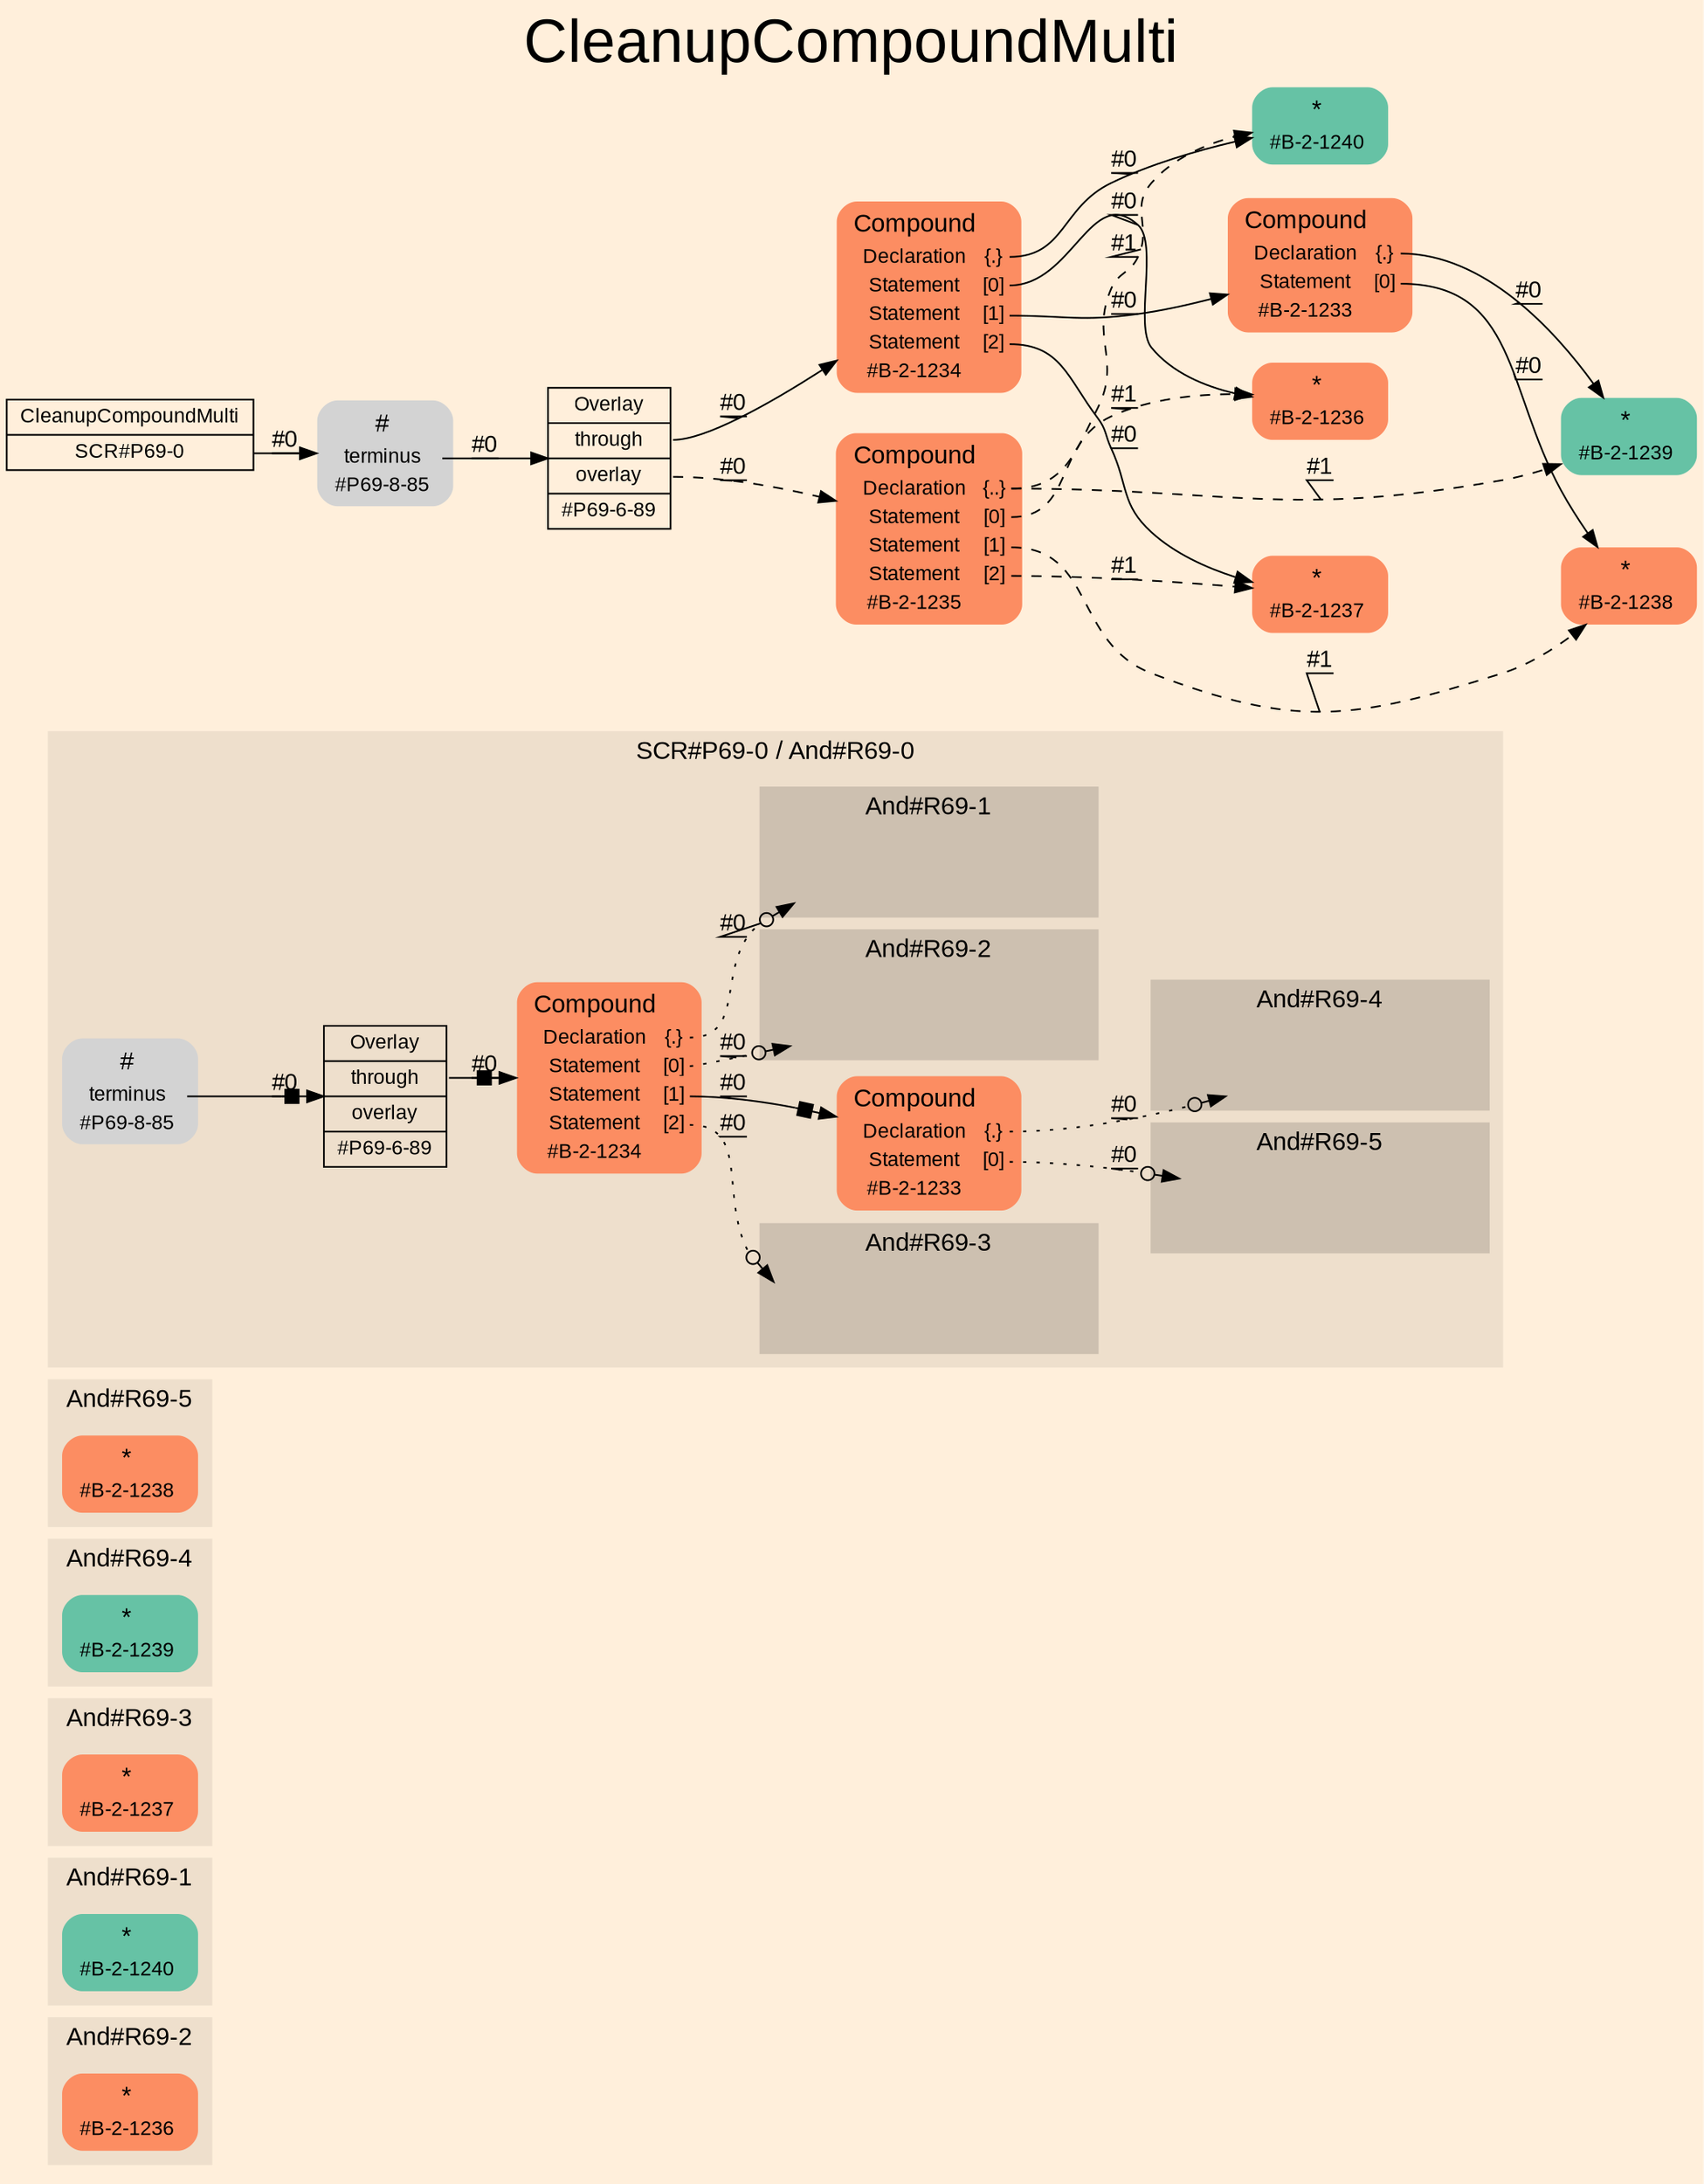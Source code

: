 digraph "CleanupCompoundMulti" {
label = "CleanupCompoundMulti"
labelloc = t
fontsize = "36"
graph [
    rankdir = "LR"
    ranksep = 0.3
    bgcolor = antiquewhite1
    color = black
    fontcolor = black
    fontname = "Arial"
];
node [
    fontname = "Arial"
];
edge [
    fontname = "Arial"
];

// -------------------- figure And#R69-2 --------------------
subgraph "clusterAnd#R69-2" {
    label = "And#R69-2"
    style = "filled"
    color = antiquewhite2
    fontsize = "15"
    "And#R69-2 / #B-2-1236" [
        shape = "plaintext"
        fillcolor = "/set28/2"
        label = <<TABLE BORDER="0" CELLBORDER="0" CELLSPACING="0">
         <TR><TD><FONT POINT-SIZE="15.0">*</FONT></TD><TD></TD></TR>
         <TR><TD>#B-2-1236</TD><TD PORT="port0"></TD></TR>
        </TABLE>>
        style = "rounded,filled"
        fontsize = "12"
    ];
    
}


// -------------------- figure And#R69-1 --------------------
subgraph "clusterAnd#R69-1" {
    label = "And#R69-1"
    style = "filled"
    color = antiquewhite2
    fontsize = "15"
    "And#R69-1 / #B-2-1240" [
        shape = "plaintext"
        fillcolor = "/set28/1"
        label = <<TABLE BORDER="0" CELLBORDER="0" CELLSPACING="0">
         <TR><TD><FONT POINT-SIZE="15.0">*</FONT></TD><TD></TD></TR>
         <TR><TD>#B-2-1240</TD><TD PORT="port0"></TD></TR>
        </TABLE>>
        style = "rounded,filled"
        fontsize = "12"
    ];
    
}


// -------------------- figure And#R69-3 --------------------
subgraph "clusterAnd#R69-3" {
    label = "And#R69-3"
    style = "filled"
    color = antiquewhite2
    fontsize = "15"
    "And#R69-3 / #B-2-1237" [
        shape = "plaintext"
        fillcolor = "/set28/2"
        label = <<TABLE BORDER="0" CELLBORDER="0" CELLSPACING="0">
         <TR><TD><FONT POINT-SIZE="15.0">*</FONT></TD><TD></TD></TR>
         <TR><TD>#B-2-1237</TD><TD PORT="port0"></TD></TR>
        </TABLE>>
        style = "rounded,filled"
        fontsize = "12"
    ];
    
}


// -------------------- figure And#R69-4 --------------------
subgraph "clusterAnd#R69-4" {
    label = "And#R69-4"
    style = "filled"
    color = antiquewhite2
    fontsize = "15"
    "And#R69-4 / #B-2-1239" [
        shape = "plaintext"
        fillcolor = "/set28/1"
        label = <<TABLE BORDER="0" CELLBORDER="0" CELLSPACING="0">
         <TR><TD><FONT POINT-SIZE="15.0">*</FONT></TD><TD></TD></TR>
         <TR><TD>#B-2-1239</TD><TD PORT="port0"></TD></TR>
        </TABLE>>
        style = "rounded,filled"
        fontsize = "12"
    ];
    
}


// -------------------- figure And#R69-5 --------------------
subgraph "clusterAnd#R69-5" {
    label = "And#R69-5"
    style = "filled"
    color = antiquewhite2
    fontsize = "15"
    "And#R69-5 / #B-2-1238" [
        shape = "plaintext"
        fillcolor = "/set28/2"
        label = <<TABLE BORDER="0" CELLBORDER="0" CELLSPACING="0">
         <TR><TD><FONT POINT-SIZE="15.0">*</FONT></TD><TD></TD></TR>
         <TR><TD>#B-2-1238</TD><TD PORT="port0"></TD></TR>
        </TABLE>>
        style = "rounded,filled"
        fontsize = "12"
    ];
    
}


// -------------------- figure And#R69-0 --------------------
subgraph "clusterAnd#R69-0" {
    label = "SCR#P69-0 / And#R69-0"
    style = "filled"
    color = antiquewhite2
    fontsize = "15"
    "And#R69-0 / #B-2-1233" [
        shape = "plaintext"
        fillcolor = "/set28/2"
        label = <<TABLE BORDER="0" CELLBORDER="0" CELLSPACING="0">
         <TR><TD><FONT POINT-SIZE="15.0">Compound</FONT></TD><TD></TD></TR>
         <TR><TD>Declaration</TD><TD PORT="port0">{.}</TD></TR>
         <TR><TD>Statement</TD><TD PORT="port1">[0]</TD></TR>
         <TR><TD>#B-2-1233</TD><TD PORT="port2"></TD></TR>
        </TABLE>>
        style = "rounded,filled"
        fontsize = "12"
    ];
    
    "And#R69-0 / #B-2-1234" [
        shape = "plaintext"
        fillcolor = "/set28/2"
        label = <<TABLE BORDER="0" CELLBORDER="0" CELLSPACING="0">
         <TR><TD><FONT POINT-SIZE="15.0">Compound</FONT></TD><TD></TD></TR>
         <TR><TD>Declaration</TD><TD PORT="port0">{.}</TD></TR>
         <TR><TD>Statement</TD><TD PORT="port1">[0]</TD></TR>
         <TR><TD>Statement</TD><TD PORT="port2">[1]</TD></TR>
         <TR><TD>Statement</TD><TD PORT="port3">[2]</TD></TR>
         <TR><TD>#B-2-1234</TD><TD PORT="port4"></TD></TR>
        </TABLE>>
        style = "rounded,filled"
        fontsize = "12"
    ];
    
    "And#R69-0 / #P69-8-85" [
        shape = "plaintext"
        label = <<TABLE BORDER="0" CELLBORDER="0" CELLSPACING="0">
         <TR><TD><FONT POINT-SIZE="15.0">#</FONT></TD><TD></TD></TR>
         <TR><TD>terminus</TD><TD PORT="port0"></TD></TR>
         <TR><TD>#P69-8-85</TD><TD PORT="port1"></TD></TR>
        </TABLE>>
        style = "rounded,filled"
        fontsize = "12"
    ];
    
    "And#R69-0 / #P69-6-89" [
        shape = "record"
        fillcolor = antiquewhite2
        label = "<fixed> Overlay | <port0> through | <port1> overlay | <port2> #P69-6-89"
        style = "filled"
        fontsize = "12"
        color = black
        fontcolor = black
    ];
    
    subgraph "clusterAnd#R69-0 / And#R69-5" {
        label = "And#R69-5"
        style = "filled"
        color = antiquewhite3
        fontsize = "15"
        "And#R69-0 / #0 / #B-2-1238" [
            shape = "none"
            style = "invisible"
        ];
        
    }
    
    subgraph "clusterAnd#R69-0 / And#R69-4" {
        label = "And#R69-4"
        style = "filled"
        color = antiquewhite3
        fontsize = "15"
        "And#R69-0 / #0 / #B-2-1239" [
            shape = "none"
            style = "invisible"
        ];
        
    }
    
    subgraph "clusterAnd#R69-0 / And#R69-3" {
        label = "And#R69-3"
        style = "filled"
        color = antiquewhite3
        fontsize = "15"
        "And#R69-0 / #0 / #B-2-1237" [
            shape = "none"
            style = "invisible"
        ];
        
    }
    
    subgraph "clusterAnd#R69-0 / And#R69-1" {
        label = "And#R69-1"
        style = "filled"
        color = antiquewhite3
        fontsize = "15"
        "And#R69-0 / #0 / #B-2-1240" [
            shape = "none"
            style = "invisible"
        ];
        
    }
    
    subgraph "clusterAnd#R69-0 / And#R69-2" {
        label = "And#R69-2"
        style = "filled"
        color = antiquewhite3
        fontsize = "15"
        "And#R69-0 / #0 / #B-2-1236" [
            shape = "none"
            style = "invisible"
        ];
        
    }
    
}


// -------------------- transformation figure --------------------
"CR#P69-0" [
    shape = "record"
    fillcolor = antiquewhite1
    label = "<fixed> CleanupCompoundMulti | <port0> SCR#P69-0"
    style = "filled"
    fontsize = "12"
    color = black
    fontcolor = black
];

"#P69-8-85" [
    shape = "plaintext"
    label = <<TABLE BORDER="0" CELLBORDER="0" CELLSPACING="0">
     <TR><TD><FONT POINT-SIZE="15.0">#</FONT></TD><TD></TD></TR>
     <TR><TD>terminus</TD><TD PORT="port0"></TD></TR>
     <TR><TD>#P69-8-85</TD><TD PORT="port1"></TD></TR>
    </TABLE>>
    style = "rounded,filled"
    fontsize = "12"
];

"#P69-6-89" [
    shape = "record"
    fillcolor = antiquewhite1
    label = "<fixed> Overlay | <port0> through | <port1> overlay | <port2> #P69-6-89"
    style = "filled"
    fontsize = "12"
    color = black
    fontcolor = black
];

"#B-2-1234" [
    shape = "plaintext"
    fillcolor = "/set28/2"
    label = <<TABLE BORDER="0" CELLBORDER="0" CELLSPACING="0">
     <TR><TD><FONT POINT-SIZE="15.0">Compound</FONT></TD><TD></TD></TR>
     <TR><TD>Declaration</TD><TD PORT="port0">{.}</TD></TR>
     <TR><TD>Statement</TD><TD PORT="port1">[0]</TD></TR>
     <TR><TD>Statement</TD><TD PORT="port2">[1]</TD></TR>
     <TR><TD>Statement</TD><TD PORT="port3">[2]</TD></TR>
     <TR><TD>#B-2-1234</TD><TD PORT="port4"></TD></TR>
    </TABLE>>
    style = "rounded,filled"
    fontsize = "12"
];

"#B-2-1240" [
    shape = "plaintext"
    fillcolor = "/set28/1"
    label = <<TABLE BORDER="0" CELLBORDER="0" CELLSPACING="0">
     <TR><TD><FONT POINT-SIZE="15.0">*</FONT></TD><TD></TD></TR>
     <TR><TD>#B-2-1240</TD><TD PORT="port0"></TD></TR>
    </TABLE>>
    style = "rounded,filled"
    fontsize = "12"
];

"#B-2-1236" [
    shape = "plaintext"
    fillcolor = "/set28/2"
    label = <<TABLE BORDER="0" CELLBORDER="0" CELLSPACING="0">
     <TR><TD><FONT POINT-SIZE="15.0">*</FONT></TD><TD></TD></TR>
     <TR><TD>#B-2-1236</TD><TD PORT="port0"></TD></TR>
    </TABLE>>
    style = "rounded,filled"
    fontsize = "12"
];

"#B-2-1233" [
    shape = "plaintext"
    fillcolor = "/set28/2"
    label = <<TABLE BORDER="0" CELLBORDER="0" CELLSPACING="0">
     <TR><TD><FONT POINT-SIZE="15.0">Compound</FONT></TD><TD></TD></TR>
     <TR><TD>Declaration</TD><TD PORT="port0">{.}</TD></TR>
     <TR><TD>Statement</TD><TD PORT="port1">[0]</TD></TR>
     <TR><TD>#B-2-1233</TD><TD PORT="port2"></TD></TR>
    </TABLE>>
    style = "rounded,filled"
    fontsize = "12"
];

"#B-2-1239" [
    shape = "plaintext"
    fillcolor = "/set28/1"
    label = <<TABLE BORDER="0" CELLBORDER="0" CELLSPACING="0">
     <TR><TD><FONT POINT-SIZE="15.0">*</FONT></TD><TD></TD></TR>
     <TR><TD>#B-2-1239</TD><TD PORT="port0"></TD></TR>
    </TABLE>>
    style = "rounded,filled"
    fontsize = "12"
];

"#B-2-1238" [
    shape = "plaintext"
    fillcolor = "/set28/2"
    label = <<TABLE BORDER="0" CELLBORDER="0" CELLSPACING="0">
     <TR><TD><FONT POINT-SIZE="15.0">*</FONT></TD><TD></TD></TR>
     <TR><TD>#B-2-1238</TD><TD PORT="port0"></TD></TR>
    </TABLE>>
    style = "rounded,filled"
    fontsize = "12"
];

"#B-2-1237" [
    shape = "plaintext"
    fillcolor = "/set28/2"
    label = <<TABLE BORDER="0" CELLBORDER="0" CELLSPACING="0">
     <TR><TD><FONT POINT-SIZE="15.0">*</FONT></TD><TD></TD></TR>
     <TR><TD>#B-2-1237</TD><TD PORT="port0"></TD></TR>
    </TABLE>>
    style = "rounded,filled"
    fontsize = "12"
];

"#B-2-1235" [
    shape = "plaintext"
    fillcolor = "/set28/2"
    label = <<TABLE BORDER="0" CELLBORDER="0" CELLSPACING="0">
     <TR><TD><FONT POINT-SIZE="15.0">Compound</FONT></TD><TD></TD></TR>
     <TR><TD>Declaration</TD><TD PORT="port0">{..}</TD></TR>
     <TR><TD>Statement</TD><TD PORT="port1">[0]</TD></TR>
     <TR><TD>Statement</TD><TD PORT="port2">[1]</TD></TR>
     <TR><TD>Statement</TD><TD PORT="port3">[2]</TD></TR>
     <TR><TD>#B-2-1235</TD><TD PORT="port4"></TD></TR>
    </TABLE>>
    style = "rounded,filled"
    fontsize = "12"
];


// -------------------- links --------------------
// links for block CR#P69-0
"CR#P69-0":port0 -> "#P69-8-85" [
    style="solid"
    label = "#0"
    decorate = true
    color = black
    fontcolor = black
];

// links for block #P69-8-85
"#P69-8-85":port0 -> "#P69-6-89" [
    style="solid"
    label = "#0"
    decorate = true
    color = black
    fontcolor = black
];

// links for block #P69-6-89
"#P69-6-89":port0 -> "#B-2-1234" [
    style="solid"
    label = "#0"
    decorate = true
    color = black
    fontcolor = black
];

"#P69-6-89":port1 -> "#B-2-1235" [
    style="dashed"
    label = "#0"
    decorate = true
    color = black
    fontcolor = black
];

// links for block #B-2-1234
"#B-2-1234":port0 -> "#B-2-1240" [
    style="solid"
    label = "#0"
    decorate = true
    color = black
    fontcolor = black
];

"#B-2-1234":port1 -> "#B-2-1236" [
    style="solid"
    label = "#0"
    decorate = true
    color = black
    fontcolor = black
];

"#B-2-1234":port2 -> "#B-2-1233" [
    style="solid"
    label = "#0"
    decorate = true
    color = black
    fontcolor = black
];

"#B-2-1234":port3 -> "#B-2-1237" [
    style="solid"
    label = "#0"
    decorate = true
    color = black
    fontcolor = black
];

// links for block #B-2-1240
// links for block #B-2-1236
// links for block #B-2-1233
"#B-2-1233":port0 -> "#B-2-1239" [
    style="solid"
    label = "#0"
    decorate = true
    color = black
    fontcolor = black
];

"#B-2-1233":port1 -> "#B-2-1238" [
    style="solid"
    label = "#0"
    decorate = true
    color = black
    fontcolor = black
];

// links for block #B-2-1239
// links for block #B-2-1238
// links for block #B-2-1237
// links for block #B-2-1235
"#B-2-1235":port0 -> "#B-2-1239" [
    style="dashed"
    label = "#1"
    decorate = true
    color = black
    fontcolor = black
];

"#B-2-1235":port0 -> "#B-2-1240" [
    style="dashed"
    label = "#1"
    decorate = true
    color = black
    fontcolor = black
];

"#B-2-1235":port1 -> "#B-2-1236" [
    style="dashed"
    label = "#1"
    decorate = true
    color = black
    fontcolor = black
];

"#B-2-1235":port2 -> "#B-2-1238" [
    style="dashed"
    label = "#1"
    decorate = true
    color = black
    fontcolor = black
];

"#B-2-1235":port3 -> "#B-2-1237" [
    style="dashed"
    label = "#1"
    decorate = true
    color = black
    fontcolor = black
];

// links for block And#R69-0 / #B-2-1233
"And#R69-0 / #B-2-1233":port0 -> "And#R69-0 / #0 / #B-2-1239" [
    style="dotted"
    arrowhead="normalnoneodot"
    label = "#0"
    decorate = true
    color = black
    fontcolor = black
];

"And#R69-0 / #B-2-1233":port1 -> "And#R69-0 / #0 / #B-2-1238" [
    style="dotted"
    arrowhead="normalnoneodot"
    label = "#0"
    decorate = true
    color = black
    fontcolor = black
];

// links for block And#R69-0 / #B-2-1234
"And#R69-0 / #B-2-1234":port0 -> "And#R69-0 / #0 / #B-2-1240" [
    style="dotted"
    arrowhead="normalnoneodot"
    label = "#0"
    decorate = true
    color = black
    fontcolor = black
];

"And#R69-0 / #B-2-1234":port1 -> "And#R69-0 / #0 / #B-2-1236" [
    style="dotted"
    arrowhead="normalnoneodot"
    label = "#0"
    decorate = true
    color = black
    fontcolor = black
];

"And#R69-0 / #B-2-1234":port2 -> "And#R69-0 / #B-2-1233" [
    style="solid"
    arrowhead="normalnonebox"
    label = "#0"
    decorate = true
    color = black
    fontcolor = black
];

"And#R69-0 / #B-2-1234":port3 -> "And#R69-0 / #0 / #B-2-1237" [
    style="dotted"
    arrowhead="normalnoneodot"
    label = "#0"
    decorate = true
    color = black
    fontcolor = black
];

// links for block And#R69-0 / #P69-8-85
"And#R69-0 / #P69-8-85":port0 -> "And#R69-0 / #P69-6-89" [
    style="solid"
    arrowhead="normalnonebox"
    label = "#0"
    decorate = true
    color = black
    fontcolor = black
];

// links for block And#R69-0 / #P69-6-89
"And#R69-0 / #P69-6-89":port0 -> "And#R69-0 / #B-2-1234" [
    style="solid"
    arrowhead="normalnonebox"
    label = "#0"
    decorate = true
    color = black
    fontcolor = black
];

// links for block And#R69-0 / #0 / #B-2-1238
// links for block And#R69-0 / #0 / #B-2-1239
// links for block And#R69-0 / #0 / #B-2-1237
// links for block And#R69-0 / #0 / #B-2-1240
// links for block And#R69-0 / #0 / #B-2-1236
// links for block And#R69-5 / #B-2-1238
// links for block And#R69-4 / #B-2-1239
// links for block And#R69-3 / #B-2-1237
// links for block And#R69-1 / #B-2-1240
// links for block And#R69-2 / #B-2-1236
}
